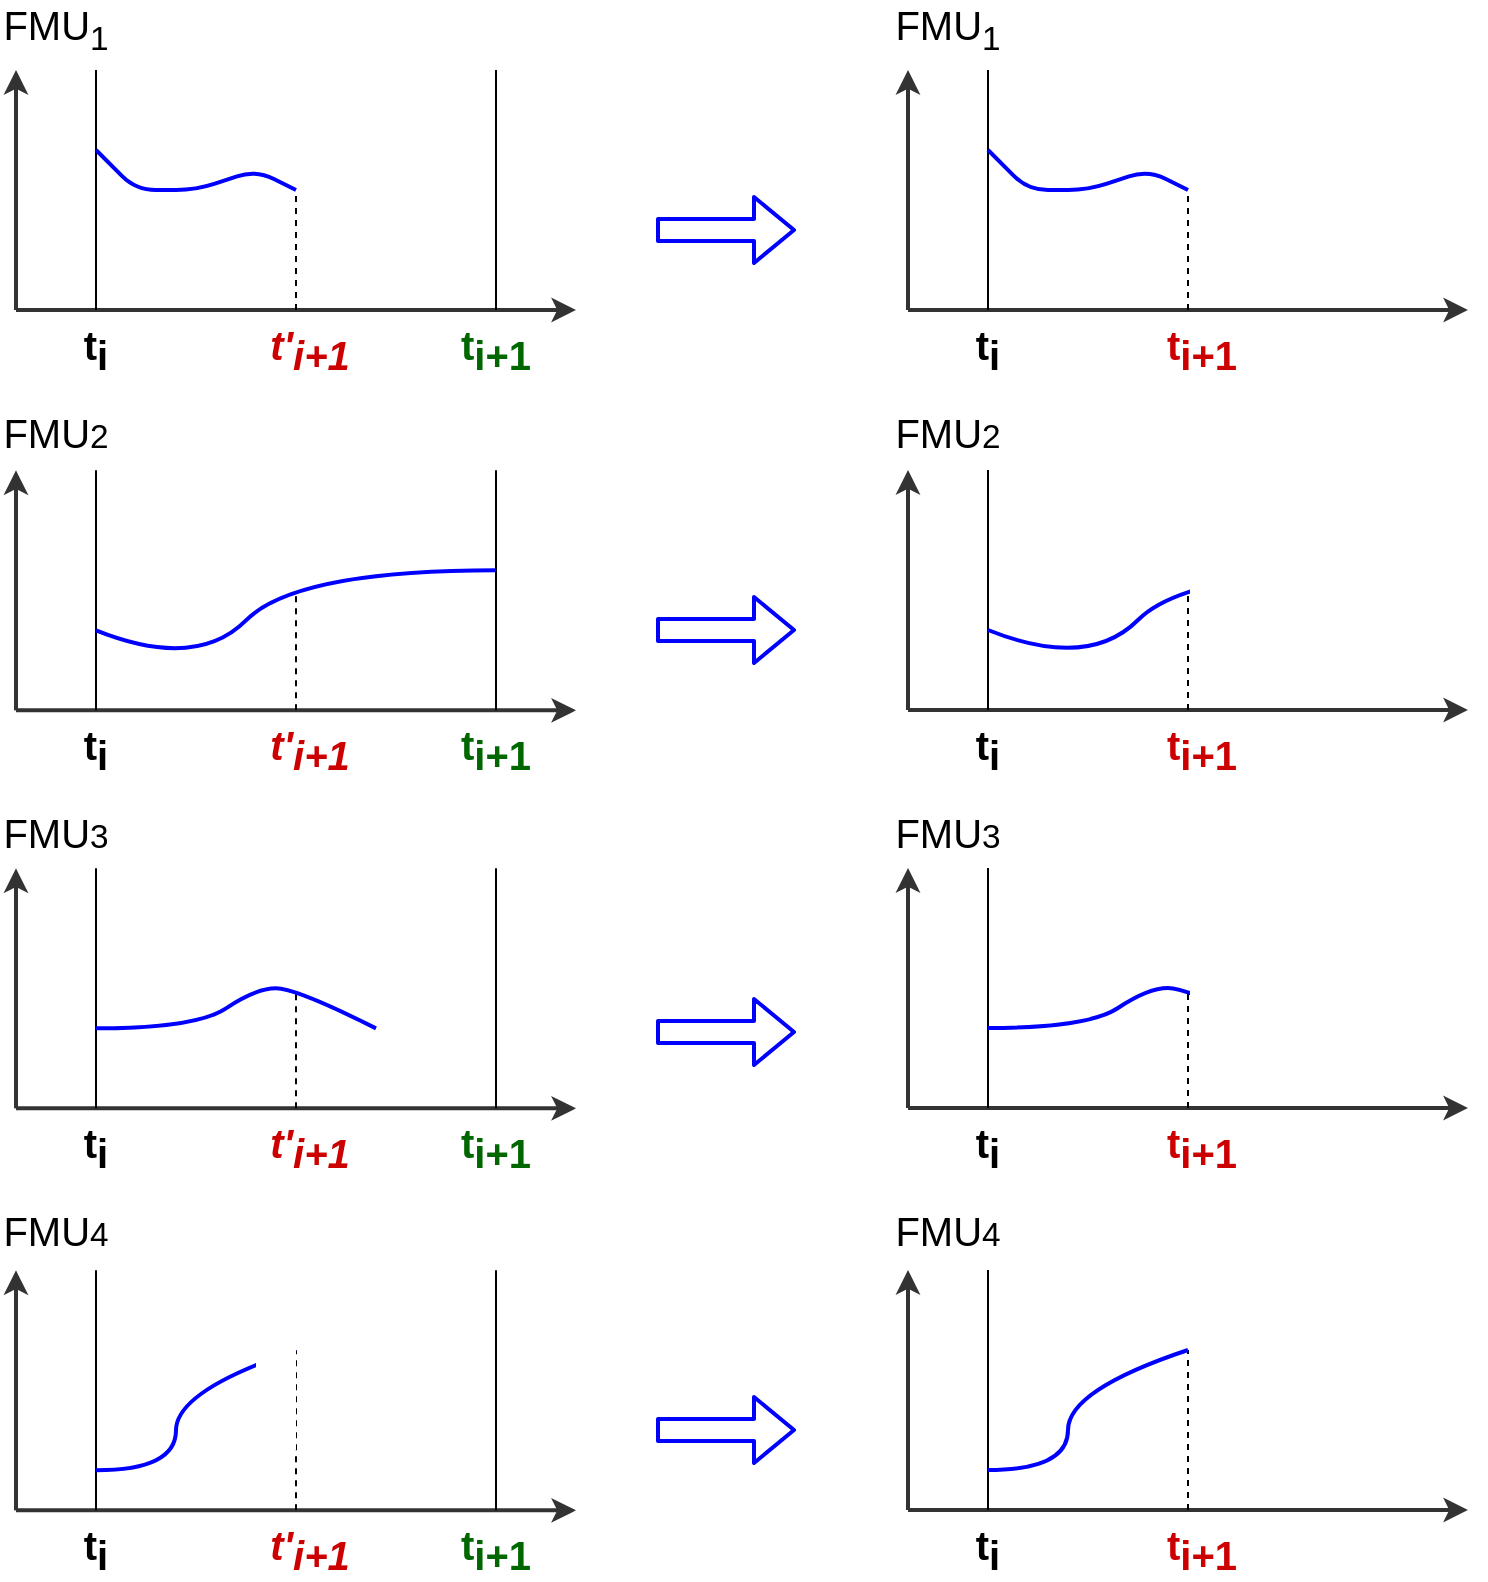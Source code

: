 <mxfile version="12.4.2" type="device" pages="1"><diagram id="nzvTtHlEfNLTGpAAKsK2" name="Page-1"><mxGraphModel dx="1673" dy="967" grid="1" gridSize="10" guides="1" tooltips="1" connect="1" arrows="1" fold="1" page="1" pageScale="1" pageWidth="827" pageHeight="1169" math="0" shadow="0"><root><mxCell id="0"/><mxCell id="1" parent="0"/><mxCell id="6aS4R3mjftUBkUjlKoK6-1" value="" style="endArrow=classic;html=1;strokeColor=#333333;strokeWidth=2;" edge="1" parent="1"><mxGeometry width="50" height="50" relative="1" as="geometry"><mxPoint x="58" y="240" as="sourcePoint"/><mxPoint x="58" y="120" as="targetPoint"/></mxGeometry></mxCell><mxCell id="6aS4R3mjftUBkUjlKoK6-3" value="" style="endArrow=classic;html=1;strokeColor=#333333;strokeWidth=2;" edge="1" parent="1"><mxGeometry width="50" height="50" relative="1" as="geometry"><mxPoint x="58" y="240" as="sourcePoint"/><mxPoint x="338" y="240" as="targetPoint"/></mxGeometry></mxCell><mxCell id="6aS4R3mjftUBkUjlKoK6-7" value="" style="endArrow=none;dashed=1;html=1;" edge="1" parent="1"><mxGeometry width="50" height="50" relative="1" as="geometry"><mxPoint x="198" y="240" as="sourcePoint"/><mxPoint x="198" y="180" as="targetPoint"/></mxGeometry></mxCell><mxCell id="6aS4R3mjftUBkUjlKoK6-8" value="" style="endArrow=none;html=1;" edge="1" parent="1"><mxGeometry width="50" height="50" relative="1" as="geometry"><mxPoint x="98" y="240" as="sourcePoint"/><mxPoint x="98" y="120" as="targetPoint"/></mxGeometry></mxCell><mxCell id="6aS4R3mjftUBkUjlKoK6-10" value="" style="endArrow=none;html=1;" edge="1" parent="1"><mxGeometry width="50" height="50" relative="1" as="geometry"><mxPoint x="298" y="240" as="sourcePoint"/><mxPoint x="298" y="120" as="targetPoint"/></mxGeometry></mxCell><mxCell id="6aS4R3mjftUBkUjlKoK6-11" value="FMU&lt;sub&gt;1&lt;/sub&gt;" style="text;html=1;strokeColor=none;fillColor=none;align=center;verticalAlign=middle;whiteSpace=wrap;rounded=0;fontSize=20;" vertex="1" parent="1"><mxGeometry x="58" y="90" width="40" height="20" as="geometry"/></mxCell><mxCell id="6aS4R3mjftUBkUjlKoK6-12" value="t&lt;sub style=&quot;font-size: 20px;&quot;&gt;i&lt;/sub&gt;" style="text;html=1;strokeColor=none;fillColor=none;align=center;verticalAlign=middle;whiteSpace=wrap;rounded=0;fontSize=20;fontStyle=1" vertex="1" parent="1"><mxGeometry x="78" y="250" width="40" height="20" as="geometry"/></mxCell><mxCell id="6aS4R3mjftUBkUjlKoK6-13" value="t&lt;span style=&quot;font-size: 20px;&quot;&gt;&lt;sub style=&quot;font-size: 20px;&quot;&gt;i+1&lt;/sub&gt;&lt;/span&gt;" style="text;html=1;strokeColor=none;fillColor=none;align=center;verticalAlign=middle;whiteSpace=wrap;rounded=0;fontSize=20;fontColor=#006600;fontStyle=1" vertex="1" parent="1"><mxGeometry x="278" y="250" width="40" height="20" as="geometry"/></mxCell><mxCell id="6aS4R3mjftUBkUjlKoK6-14" value="&lt;i&gt;t'&lt;span style=&quot;font-size: 20px&quot;&gt;&lt;sub style=&quot;font-size: 20px&quot;&gt;i+1&lt;/sub&gt;&lt;/span&gt;&lt;/i&gt;" style="text;html=1;strokeColor=none;fillColor=none;align=center;verticalAlign=middle;whiteSpace=wrap;rounded=0;fontSize=20;fontColor=#CC0000;fontStyle=1" vertex="1" parent="1"><mxGeometry x="185" y="250" width="40" height="20" as="geometry"/></mxCell><mxCell id="6aS4R3mjftUBkUjlKoK6-16" value="" style="endArrow=none;html=1;fontSize=20;fontColor=#CC0000;strokeColor=#0000FF;strokeWidth=2;" edge="1" parent="1"><mxGeometry width="50" height="50" relative="1" as="geometry"><mxPoint x="98" y="160" as="sourcePoint"/><mxPoint x="198" y="180" as="targetPoint"/><Array as="points"><mxPoint x="118" y="180"/><mxPoint x="148" y="180"/><mxPoint x="178" y="170"/></Array></mxGeometry></mxCell><mxCell id="6aS4R3mjftUBkUjlKoK6-20" value="" style="endArrow=classic;html=1;strokeColor=#333333;strokeWidth=2;" edge="1" parent="1"><mxGeometry width="50" height="50" relative="1" as="geometry"><mxPoint x="58" y="440.18" as="sourcePoint"/><mxPoint x="338" y="440.18" as="targetPoint"/></mxGeometry></mxCell><mxCell id="6aS4R3mjftUBkUjlKoK6-21" value="" style="endArrow=none;dashed=1;html=1;" edge="1" parent="1"><mxGeometry width="50" height="50" relative="1" as="geometry"><mxPoint x="198" y="440.18" as="sourcePoint"/><mxPoint x="198" y="380.18" as="targetPoint"/></mxGeometry></mxCell><mxCell id="6aS4R3mjftUBkUjlKoK6-22" value="" style="endArrow=none;html=1;" edge="1" parent="1"><mxGeometry width="50" height="50" relative="1" as="geometry"><mxPoint x="98" y="440.18" as="sourcePoint"/><mxPoint x="98" y="320.18" as="targetPoint"/></mxGeometry></mxCell><mxCell id="6aS4R3mjftUBkUjlKoK6-23" value="" style="endArrow=none;html=1;" edge="1" parent="1"><mxGeometry width="50" height="50" relative="1" as="geometry"><mxPoint x="298" y="440.18" as="sourcePoint"/><mxPoint x="298" y="320.18" as="targetPoint"/></mxGeometry></mxCell><mxCell id="6aS4R3mjftUBkUjlKoK6-24" value="FMU&lt;span style=&quot;font-size: 16.667px&quot;&gt;2&lt;/span&gt;" style="text;html=1;strokeColor=none;fillColor=none;align=center;verticalAlign=middle;whiteSpace=wrap;rounded=0;fontSize=20;" vertex="1" parent="1"><mxGeometry x="58" y="291.18" width="40" height="20" as="geometry"/></mxCell><mxCell id="6aS4R3mjftUBkUjlKoK6-25" value="t&lt;sub style=&quot;font-size: 20px;&quot;&gt;i&lt;/sub&gt;" style="text;html=1;strokeColor=none;fillColor=none;align=center;verticalAlign=middle;whiteSpace=wrap;rounded=0;fontSize=20;fontStyle=1" vertex="1" parent="1"><mxGeometry x="78" y="450.18" width="40" height="20" as="geometry"/></mxCell><mxCell id="6aS4R3mjftUBkUjlKoK6-26" value="t&lt;span style=&quot;font-size: 20px;&quot;&gt;&lt;sub style=&quot;font-size: 20px;&quot;&gt;i+1&lt;/sub&gt;&lt;/span&gt;" style="text;html=1;strokeColor=none;fillColor=none;align=center;verticalAlign=middle;whiteSpace=wrap;rounded=0;fontSize=20;fontColor=#006600;fontStyle=1" vertex="1" parent="1"><mxGeometry x="278" y="450.18" width="40" height="20" as="geometry"/></mxCell><mxCell id="6aS4R3mjftUBkUjlKoK6-27" value="&lt;i&gt;t'&lt;span style=&quot;font-size: 20px&quot;&gt;&lt;sub style=&quot;font-size: 20px&quot;&gt;i+1&lt;/sub&gt;&lt;/span&gt;&lt;/i&gt;" style="text;html=1;strokeColor=none;fillColor=none;align=center;verticalAlign=middle;whiteSpace=wrap;rounded=0;fontSize=20;fontColor=#CC0000;fontStyle=1" vertex="1" parent="1"><mxGeometry x="185" y="450.18" width="40" height="20" as="geometry"/></mxCell><mxCell id="6aS4R3mjftUBkUjlKoK6-30" value="" style="endArrow=classic;html=1;strokeColor=#333333;strokeWidth=2;" edge="1" parent="1"><mxGeometry width="50" height="50" relative="1" as="geometry"><mxPoint x="58" y="639.18" as="sourcePoint"/><mxPoint x="338" y="639.18" as="targetPoint"/></mxGeometry></mxCell><mxCell id="6aS4R3mjftUBkUjlKoK6-31" value="" style="endArrow=none;dashed=1;html=1;" edge="1" parent="1"><mxGeometry width="50" height="50" relative="1" as="geometry"><mxPoint x="198" y="639.18" as="sourcePoint"/><mxPoint x="198" y="579.18" as="targetPoint"/></mxGeometry></mxCell><mxCell id="6aS4R3mjftUBkUjlKoK6-32" value="" style="endArrow=none;html=1;" edge="1" parent="1"><mxGeometry width="50" height="50" relative="1" as="geometry"><mxPoint x="98" y="639.18" as="sourcePoint"/><mxPoint x="98" y="519.18" as="targetPoint"/></mxGeometry></mxCell><mxCell id="6aS4R3mjftUBkUjlKoK6-33" value="" style="endArrow=none;html=1;" edge="1" parent="1"><mxGeometry width="50" height="50" relative="1" as="geometry"><mxPoint x="298" y="639.18" as="sourcePoint"/><mxPoint x="298" y="519.18" as="targetPoint"/></mxGeometry></mxCell><mxCell id="6aS4R3mjftUBkUjlKoK6-34" value="FMU&lt;span style=&quot;font-size: 16.667px&quot;&gt;3&lt;/span&gt;" style="text;html=1;strokeColor=none;fillColor=none;align=center;verticalAlign=middle;whiteSpace=wrap;rounded=0;fontSize=20;" vertex="1" parent="1"><mxGeometry x="58" y="491.18" width="40" height="20" as="geometry"/></mxCell><mxCell id="6aS4R3mjftUBkUjlKoK6-35" value="t&lt;sub style=&quot;font-size: 20px;&quot;&gt;i&lt;/sub&gt;" style="text;html=1;strokeColor=none;fillColor=none;align=center;verticalAlign=middle;whiteSpace=wrap;rounded=0;fontSize=20;fontStyle=1" vertex="1" parent="1"><mxGeometry x="78" y="649.18" width="40" height="20" as="geometry"/></mxCell><mxCell id="6aS4R3mjftUBkUjlKoK6-36" value="t&lt;span style=&quot;font-size: 20px;&quot;&gt;&lt;sub style=&quot;font-size: 20px;&quot;&gt;i+1&lt;/sub&gt;&lt;/span&gt;" style="text;html=1;strokeColor=none;fillColor=none;align=center;verticalAlign=middle;whiteSpace=wrap;rounded=0;fontSize=20;fontColor=#006600;fontStyle=1" vertex="1" parent="1"><mxGeometry x="278" y="649.18" width="40" height="20" as="geometry"/></mxCell><mxCell id="6aS4R3mjftUBkUjlKoK6-37" value="&lt;i&gt;t'&lt;span style=&quot;font-size: 20px&quot;&gt;&lt;sub style=&quot;font-size: 20px&quot;&gt;i+1&lt;/sub&gt;&lt;/span&gt;&lt;/i&gt;" style="text;html=1;strokeColor=none;fillColor=none;align=center;verticalAlign=middle;whiteSpace=wrap;rounded=0;fontSize=20;fontColor=#CC0000;fontStyle=1" vertex="1" parent="1"><mxGeometry x="185" y="649.18" width="40" height="20" as="geometry"/></mxCell><mxCell id="6aS4R3mjftUBkUjlKoK6-40" value="" style="endArrow=classic;html=1;strokeColor=#333333;strokeWidth=2;" edge="1" parent="1"><mxGeometry width="50" height="50" relative="1" as="geometry"><mxPoint x="58" y="840.18" as="sourcePoint"/><mxPoint x="338" y="840.18" as="targetPoint"/></mxGeometry></mxCell><mxCell id="6aS4R3mjftUBkUjlKoK6-41" value="" style="endArrow=none;dashed=1;html=1;" edge="1" parent="1"><mxGeometry width="50" height="50" relative="1" as="geometry"><mxPoint x="198" y="840.18" as="sourcePoint"/><mxPoint x="198" y="760.18" as="targetPoint"/></mxGeometry></mxCell><mxCell id="6aS4R3mjftUBkUjlKoK6-42" value="" style="endArrow=none;html=1;" edge="1" parent="1"><mxGeometry width="50" height="50" relative="1" as="geometry"><mxPoint x="98" y="840.18" as="sourcePoint"/><mxPoint x="98" y="720.18" as="targetPoint"/></mxGeometry></mxCell><mxCell id="6aS4R3mjftUBkUjlKoK6-43" value="" style="endArrow=none;html=1;" edge="1" parent="1"><mxGeometry width="50" height="50" relative="1" as="geometry"><mxPoint x="298" y="840.18" as="sourcePoint"/><mxPoint x="298" y="720.18" as="targetPoint"/></mxGeometry></mxCell><mxCell id="6aS4R3mjftUBkUjlKoK6-44" value="FMU&lt;span style=&quot;font-size: 16.667px&quot;&gt;4&lt;/span&gt;" style="text;html=1;strokeColor=none;fillColor=none;align=center;verticalAlign=middle;whiteSpace=wrap;rounded=0;fontSize=20;" vertex="1" parent="1"><mxGeometry x="58" y="690.18" width="40" height="20" as="geometry"/></mxCell><mxCell id="6aS4R3mjftUBkUjlKoK6-45" value="t&lt;sub style=&quot;font-size: 20px;&quot;&gt;i&lt;/sub&gt;" style="text;html=1;strokeColor=none;fillColor=none;align=center;verticalAlign=middle;whiteSpace=wrap;rounded=0;fontSize=20;fontStyle=1" vertex="1" parent="1"><mxGeometry x="78" y="850.18" width="40" height="20" as="geometry"/></mxCell><mxCell id="6aS4R3mjftUBkUjlKoK6-46" value="t&lt;span style=&quot;font-size: 20px;&quot;&gt;&lt;sub style=&quot;font-size: 20px;&quot;&gt;i+1&lt;/sub&gt;&lt;/span&gt;" style="text;html=1;strokeColor=none;fillColor=none;align=center;verticalAlign=middle;whiteSpace=wrap;rounded=0;fontSize=20;fontColor=#006600;fontStyle=1" vertex="1" parent="1"><mxGeometry x="278" y="850.18" width="40" height="20" as="geometry"/></mxCell><mxCell id="6aS4R3mjftUBkUjlKoK6-47" value="&lt;i&gt;t'&lt;span style=&quot;font-size: 20px&quot;&gt;&lt;sub style=&quot;font-size: 20px&quot;&gt;i+1&lt;/sub&gt;&lt;/span&gt;&lt;/i&gt;" style="text;html=1;strokeColor=none;fillColor=none;align=center;verticalAlign=middle;whiteSpace=wrap;rounded=0;fontSize=20;fontColor=#CC0000;fontStyle=1" vertex="1" parent="1"><mxGeometry x="185" y="850.18" width="40" height="20" as="geometry"/></mxCell><mxCell id="6aS4R3mjftUBkUjlKoK6-50" value="" style="curved=1;endArrow=none;html=1;strokeColor=#0000FF;fontSize=20;fontColor=#CC0000;endFill=0;strokeWidth=2;" edge="1" parent="1"><mxGeometry width="50" height="50" relative="1" as="geometry"><mxPoint x="98" y="400.18" as="sourcePoint"/><mxPoint x="298" y="370.18" as="targetPoint"/><Array as="points"><mxPoint x="148" y="420.18"/><mxPoint x="198" y="370.18"/></Array></mxGeometry></mxCell><mxCell id="6aS4R3mjftUBkUjlKoK6-51" value="" style="curved=1;endArrow=none;html=1;strokeColor=#0000FF;fontSize=20;fontColor=#CC0000;endFill=0;strokeWidth=2;" edge="1" parent="1"><mxGeometry width="50" height="50" relative="1" as="geometry"><mxPoint x="98" y="599.18" as="sourcePoint"/><mxPoint x="238" y="599.18" as="targetPoint"/><Array as="points"><mxPoint x="148" y="599.18"/><mxPoint x="178" y="579.18"/><mxPoint x="198" y="579.18"/></Array></mxGeometry></mxCell><mxCell id="6aS4R3mjftUBkUjlKoK6-53" value="" style="curved=1;endArrow=none;html=1;strokeColor=#0000FF;fontSize=20;fontColor=#CC0000;endFill=0;strokeWidth=2;" edge="1" parent="1"><mxGeometry width="50" height="50" relative="1" as="geometry"><mxPoint x="98" y="820.18" as="sourcePoint"/><mxPoint x="198" y="760.18" as="targetPoint"/><Array as="points"><mxPoint x="138" y="820.18"/><mxPoint x="138" y="780.18"/></Array></mxGeometry></mxCell><mxCell id="6aS4R3mjftUBkUjlKoK6-55" value="" style="rounded=0;whiteSpace=wrap;html=1;fillColor=#FFFFFF;fontSize=20;fontColor=none;noLabel=1;strokeColor=none;" vertex="1" parent="1"><mxGeometry x="178" y="720.18" width="20" height="90" as="geometry"/></mxCell><mxCell id="6aS4R3mjftUBkUjlKoK6-56" value="" style="endArrow=classic;html=1;strokeColor=#333333;strokeWidth=2;" edge="1" parent="1"><mxGeometry width="50" height="50" relative="1" as="geometry"><mxPoint x="58" y="440.18" as="sourcePoint"/><mxPoint x="58" y="320.18" as="targetPoint"/></mxGeometry></mxCell><mxCell id="6aS4R3mjftUBkUjlKoK6-57" value="" style="endArrow=classic;html=1;strokeColor=#333333;strokeWidth=2;" edge="1" parent="1"><mxGeometry width="50" height="50" relative="1" as="geometry"><mxPoint x="58" y="639.18" as="sourcePoint"/><mxPoint x="58" y="519.18" as="targetPoint"/></mxGeometry></mxCell><mxCell id="6aS4R3mjftUBkUjlKoK6-58" value="" style="endArrow=classic;html=1;strokeColor=#333333;strokeWidth=2;" edge="1" parent="1"><mxGeometry width="50" height="50" relative="1" as="geometry"><mxPoint x="58" y="840.18" as="sourcePoint"/><mxPoint x="58" y="720.18" as="targetPoint"/></mxGeometry></mxCell><mxCell id="6aS4R3mjftUBkUjlKoK6-59" value="" style="endArrow=classic;html=1;strokeColor=#333333;strokeWidth=2;" edge="1" parent="1"><mxGeometry width="50" height="50" relative="1" as="geometry"><mxPoint x="504" y="240" as="sourcePoint"/><mxPoint x="504" y="120" as="targetPoint"/></mxGeometry></mxCell><mxCell id="6aS4R3mjftUBkUjlKoK6-60" value="" style="endArrow=classic;html=1;strokeColor=#333333;strokeWidth=2;" edge="1" parent="1"><mxGeometry width="50" height="50" relative="1" as="geometry"><mxPoint x="504" y="240" as="sourcePoint"/><mxPoint x="784" y="240" as="targetPoint"/></mxGeometry></mxCell><mxCell id="6aS4R3mjftUBkUjlKoK6-61" value="" style="endArrow=none;dashed=1;html=1;" edge="1" parent="1"><mxGeometry width="50" height="50" relative="1" as="geometry"><mxPoint x="644" y="240" as="sourcePoint"/><mxPoint x="644" y="180" as="targetPoint"/></mxGeometry></mxCell><mxCell id="6aS4R3mjftUBkUjlKoK6-62" value="" style="endArrow=none;html=1;" edge="1" parent="1"><mxGeometry width="50" height="50" relative="1" as="geometry"><mxPoint x="544" y="240" as="sourcePoint"/><mxPoint x="544" y="120" as="targetPoint"/></mxGeometry></mxCell><mxCell id="6aS4R3mjftUBkUjlKoK6-64" value="FMU&lt;sub&gt;1&lt;/sub&gt;" style="text;html=1;strokeColor=none;fillColor=none;align=center;verticalAlign=middle;whiteSpace=wrap;rounded=0;fontSize=20;" vertex="1" parent="1"><mxGeometry x="504" y="90" width="40" height="20" as="geometry"/></mxCell><mxCell id="6aS4R3mjftUBkUjlKoK6-65" value="t&lt;sub style=&quot;font-size: 20px;&quot;&gt;i&lt;/sub&gt;" style="text;html=1;strokeColor=none;fillColor=none;align=center;verticalAlign=middle;whiteSpace=wrap;rounded=0;fontSize=20;fontStyle=1" vertex="1" parent="1"><mxGeometry x="524" y="250" width="40" height="20" as="geometry"/></mxCell><mxCell id="6aS4R3mjftUBkUjlKoK6-67" value="t&lt;span style=&quot;font-size: 20px&quot;&gt;&lt;sub style=&quot;font-size: 20px&quot;&gt;i+1&lt;/sub&gt;&lt;/span&gt;" style="text;html=1;strokeColor=none;fillColor=none;align=center;verticalAlign=middle;whiteSpace=wrap;rounded=0;fontSize=20;fontColor=#CC0000;fontStyle=1" vertex="1" parent="1"><mxGeometry x="631" y="250" width="40" height="20" as="geometry"/></mxCell><mxCell id="6aS4R3mjftUBkUjlKoK6-68" value="" style="endArrow=none;html=1;fontSize=20;fontColor=#CC0000;strokeColor=#0000FF;strokeWidth=2;" edge="1" parent="1"><mxGeometry width="50" height="50" relative="1" as="geometry"><mxPoint x="544" y="160" as="sourcePoint"/><mxPoint x="644" y="180" as="targetPoint"/><Array as="points"><mxPoint x="564" y="180"/><mxPoint x="594" y="180"/><mxPoint x="624" y="170"/></Array></mxGeometry></mxCell><mxCell id="6aS4R3mjftUBkUjlKoK6-69" value="" style="endArrow=classic;html=1;strokeColor=#333333;strokeWidth=2;" edge="1" parent="1"><mxGeometry width="50" height="50" relative="1" as="geometry"><mxPoint x="504" y="440" as="sourcePoint"/><mxPoint x="784" y="440" as="targetPoint"/></mxGeometry></mxCell><mxCell id="6aS4R3mjftUBkUjlKoK6-70" value="" style="endArrow=none;dashed=1;html=1;" edge="1" parent="1"><mxGeometry width="50" height="50" relative="1" as="geometry"><mxPoint x="644" y="440" as="sourcePoint"/><mxPoint x="644" y="380" as="targetPoint"/></mxGeometry></mxCell><mxCell id="6aS4R3mjftUBkUjlKoK6-71" value="" style="endArrow=none;html=1;" edge="1" parent="1"><mxGeometry width="50" height="50" relative="1" as="geometry"><mxPoint x="544" y="440" as="sourcePoint"/><mxPoint x="544" y="320" as="targetPoint"/></mxGeometry></mxCell><mxCell id="6aS4R3mjftUBkUjlKoK6-73" value="FMU&lt;span style=&quot;font-size: 16.667px&quot;&gt;2&lt;/span&gt;" style="text;html=1;strokeColor=none;fillColor=none;align=center;verticalAlign=middle;whiteSpace=wrap;rounded=0;fontSize=20;" vertex="1" parent="1"><mxGeometry x="504" y="291" width="40" height="20" as="geometry"/></mxCell><mxCell id="6aS4R3mjftUBkUjlKoK6-74" value="t&lt;sub style=&quot;font-size: 20px;&quot;&gt;i&lt;/sub&gt;" style="text;html=1;strokeColor=none;fillColor=none;align=center;verticalAlign=middle;whiteSpace=wrap;rounded=0;fontSize=20;fontStyle=1" vertex="1" parent="1"><mxGeometry x="524" y="450" width="40" height="20" as="geometry"/></mxCell><mxCell id="6aS4R3mjftUBkUjlKoK6-76" value="t&lt;span style=&quot;font-size: 20px&quot;&gt;&lt;sub style=&quot;font-size: 20px&quot;&gt;i+1&lt;/sub&gt;&lt;/span&gt;" style="text;html=1;strokeColor=none;fillColor=none;align=center;verticalAlign=middle;whiteSpace=wrap;rounded=0;fontSize=20;fontColor=#CC0000;fontStyle=1" vertex="1" parent="1"><mxGeometry x="631" y="450" width="40" height="20" as="geometry"/></mxCell><mxCell id="6aS4R3mjftUBkUjlKoK6-77" value="" style="endArrow=classic;html=1;strokeColor=#333333;strokeWidth=2;" edge="1" parent="1"><mxGeometry width="50" height="50" relative="1" as="geometry"><mxPoint x="504" y="639" as="sourcePoint"/><mxPoint x="784" y="639" as="targetPoint"/></mxGeometry></mxCell><mxCell id="6aS4R3mjftUBkUjlKoK6-78" value="" style="endArrow=none;dashed=1;html=1;" edge="1" parent="1"><mxGeometry width="50" height="50" relative="1" as="geometry"><mxPoint x="644" y="639" as="sourcePoint"/><mxPoint x="644" y="579" as="targetPoint"/></mxGeometry></mxCell><mxCell id="6aS4R3mjftUBkUjlKoK6-79" value="" style="endArrow=none;html=1;" edge="1" parent="1"><mxGeometry width="50" height="50" relative="1" as="geometry"><mxPoint x="544" y="639" as="sourcePoint"/><mxPoint x="544" y="519" as="targetPoint"/></mxGeometry></mxCell><mxCell id="6aS4R3mjftUBkUjlKoK6-81" value="FMU&lt;span style=&quot;font-size: 16.667px&quot;&gt;3&lt;/span&gt;" style="text;html=1;strokeColor=none;fillColor=none;align=center;verticalAlign=middle;whiteSpace=wrap;rounded=0;fontSize=20;" vertex="1" parent="1"><mxGeometry x="504" y="491" width="40" height="20" as="geometry"/></mxCell><mxCell id="6aS4R3mjftUBkUjlKoK6-82" value="t&lt;sub style=&quot;font-size: 20px;&quot;&gt;i&lt;/sub&gt;" style="text;html=1;strokeColor=none;fillColor=none;align=center;verticalAlign=middle;whiteSpace=wrap;rounded=0;fontSize=20;fontStyle=1" vertex="1" parent="1"><mxGeometry x="524" y="649" width="40" height="20" as="geometry"/></mxCell><mxCell id="6aS4R3mjftUBkUjlKoK6-84" value="t&lt;sub style=&quot;font-size: 20px&quot;&gt;i+1&lt;/sub&gt;" style="text;html=1;strokeColor=none;fillColor=none;align=center;verticalAlign=middle;whiteSpace=wrap;rounded=0;fontSize=20;fontColor=#CC0000;fontStyle=1" vertex="1" parent="1"><mxGeometry x="631" y="649" width="40" height="20" as="geometry"/></mxCell><mxCell id="6aS4R3mjftUBkUjlKoK6-85" value="" style="endArrow=classic;html=1;strokeColor=#333333;strokeWidth=2;" edge="1" parent="1"><mxGeometry width="50" height="50" relative="1" as="geometry"><mxPoint x="504" y="840" as="sourcePoint"/><mxPoint x="784" y="840" as="targetPoint"/></mxGeometry></mxCell><mxCell id="6aS4R3mjftUBkUjlKoK6-86" value="" style="endArrow=none;dashed=1;html=1;" edge="1" parent="1"><mxGeometry width="50" height="50" relative="1" as="geometry"><mxPoint x="644" y="840" as="sourcePoint"/><mxPoint x="644" y="760" as="targetPoint"/></mxGeometry></mxCell><mxCell id="6aS4R3mjftUBkUjlKoK6-87" value="" style="endArrow=none;html=1;" edge="1" parent="1"><mxGeometry width="50" height="50" relative="1" as="geometry"><mxPoint x="544" y="840" as="sourcePoint"/><mxPoint x="544" y="720" as="targetPoint"/></mxGeometry></mxCell><mxCell id="6aS4R3mjftUBkUjlKoK6-89" value="FMU&lt;span style=&quot;font-size: 16.667px&quot;&gt;4&lt;/span&gt;" style="text;html=1;strokeColor=none;fillColor=none;align=center;verticalAlign=middle;whiteSpace=wrap;rounded=0;fontSize=20;" vertex="1" parent="1"><mxGeometry x="504" y="690" width="40" height="20" as="geometry"/></mxCell><mxCell id="6aS4R3mjftUBkUjlKoK6-90" value="t&lt;sub style=&quot;font-size: 20px;&quot;&gt;i&lt;/sub&gt;" style="text;html=1;strokeColor=none;fillColor=none;align=center;verticalAlign=middle;whiteSpace=wrap;rounded=0;fontSize=20;fontStyle=1" vertex="1" parent="1"><mxGeometry x="524" y="850" width="40" height="20" as="geometry"/></mxCell><mxCell id="6aS4R3mjftUBkUjlKoK6-92" value="t&lt;sub style=&quot;font-size: 20px&quot;&gt;i+1&lt;/sub&gt;" style="text;html=1;strokeColor=none;fillColor=none;align=center;verticalAlign=middle;whiteSpace=wrap;rounded=0;fontSize=20;fontColor=#CC0000;fontStyle=1" vertex="1" parent="1"><mxGeometry x="631" y="850" width="40" height="20" as="geometry"/></mxCell><mxCell id="6aS4R3mjftUBkUjlKoK6-93" value="" style="curved=1;endArrow=none;html=1;strokeColor=#0000FF;fontSize=20;fontColor=#CC0000;endFill=0;strokeWidth=2;" edge="1" parent="1"><mxGeometry width="50" height="50" relative="1" as="geometry"><mxPoint x="544" y="400" as="sourcePoint"/><mxPoint x="744" y="370" as="targetPoint"/><Array as="points"><mxPoint x="594" y="420"/><mxPoint x="644" y="370"/></Array></mxGeometry></mxCell><mxCell id="6aS4R3mjftUBkUjlKoK6-94" value="" style="curved=1;endArrow=none;html=1;strokeColor=#0000FF;fontSize=20;fontColor=#CC0000;endFill=0;strokeWidth=2;" edge="1" parent="1"><mxGeometry width="50" height="50" relative="1" as="geometry"><mxPoint x="544" y="599" as="sourcePoint"/><mxPoint x="684" y="599" as="targetPoint"/><Array as="points"><mxPoint x="594" y="599"/><mxPoint x="624" y="579"/><mxPoint x="644" y="579"/></Array></mxGeometry></mxCell><mxCell id="6aS4R3mjftUBkUjlKoK6-95" value="" style="curved=1;endArrow=none;html=1;strokeColor=#0000FF;fontSize=20;fontColor=#CC0000;endFill=0;strokeWidth=2;" edge="1" parent="1"><mxGeometry width="50" height="50" relative="1" as="geometry"><mxPoint x="544" y="820" as="sourcePoint"/><mxPoint x="644" y="760" as="targetPoint"/><Array as="points"><mxPoint x="584" y="820"/><mxPoint x="584" y="780"/></Array></mxGeometry></mxCell><mxCell id="6aS4R3mjftUBkUjlKoK6-97" value="" style="rounded=0;whiteSpace=wrap;html=1;fillColor=#FFFFFF;fontSize=20;fontColor=none;noLabel=1;strokeColor=none;" vertex="1" parent="1"><mxGeometry x="645" y="561" width="43" height="40" as="geometry"/></mxCell><mxCell id="6aS4R3mjftUBkUjlKoK6-98" value="" style="endArrow=classic;html=1;strokeColor=#333333;strokeWidth=2;" edge="1" parent="1"><mxGeometry width="50" height="50" relative="1" as="geometry"><mxPoint x="504" y="440" as="sourcePoint"/><mxPoint x="504" y="320" as="targetPoint"/></mxGeometry></mxCell><mxCell id="6aS4R3mjftUBkUjlKoK6-99" value="" style="endArrow=classic;html=1;strokeColor=#333333;strokeWidth=2;" edge="1" parent="1"><mxGeometry width="50" height="50" relative="1" as="geometry"><mxPoint x="504" y="639" as="sourcePoint"/><mxPoint x="504" y="519" as="targetPoint"/></mxGeometry></mxCell><mxCell id="6aS4R3mjftUBkUjlKoK6-100" value="" style="endArrow=classic;html=1;strokeColor=#333333;strokeWidth=2;" edge="1" parent="1"><mxGeometry width="50" height="50" relative="1" as="geometry"><mxPoint x="504" y="840" as="sourcePoint"/><mxPoint x="504" y="720" as="targetPoint"/></mxGeometry></mxCell><mxCell id="6aS4R3mjftUBkUjlKoK6-101" value="" style="rounded=0;whiteSpace=wrap;html=1;fillColor=#FFFFFF;fontSize=20;fontColor=none;noLabel=1;strokeColor=none;" vertex="1" parent="1"><mxGeometry x="645" y="351" width="133" height="40" as="geometry"/></mxCell><mxCell id="6aS4R3mjftUBkUjlKoK6-104" value="" style="shape=flexArrow;endArrow=classic;html=1;strokeColor=#0000FF;strokeWidth=2;fontSize=20;fontColor=none;" edge="1" parent="1"><mxGeometry width="50" height="50" relative="1" as="geometry"><mxPoint x="378" y="200" as="sourcePoint"/><mxPoint x="448" y="200" as="targetPoint"/></mxGeometry></mxCell><mxCell id="6aS4R3mjftUBkUjlKoK6-105" value="" style="shape=flexArrow;endArrow=classic;html=1;strokeColor=#0000FF;strokeWidth=2;fontSize=20;fontColor=none;" edge="1" parent="1"><mxGeometry width="50" height="50" relative="1" as="geometry"><mxPoint x="378" y="400" as="sourcePoint"/><mxPoint x="448" y="400" as="targetPoint"/></mxGeometry></mxCell><mxCell id="6aS4R3mjftUBkUjlKoK6-106" value="" style="shape=flexArrow;endArrow=classic;html=1;strokeColor=#0000FF;strokeWidth=2;fontSize=20;fontColor=none;" edge="1" parent="1"><mxGeometry width="50" height="50" relative="1" as="geometry"><mxPoint x="378" y="601" as="sourcePoint"/><mxPoint x="448" y="601" as="targetPoint"/></mxGeometry></mxCell><mxCell id="6aS4R3mjftUBkUjlKoK6-107" value="" style="shape=flexArrow;endArrow=classic;html=1;strokeColor=#0000FF;strokeWidth=2;fontSize=20;fontColor=none;" edge="1" parent="1"><mxGeometry width="50" height="50" relative="1" as="geometry"><mxPoint x="378" y="800" as="sourcePoint"/><mxPoint x="448" y="800" as="targetPoint"/></mxGeometry></mxCell></root></mxGraphModel></diagram></mxfile>